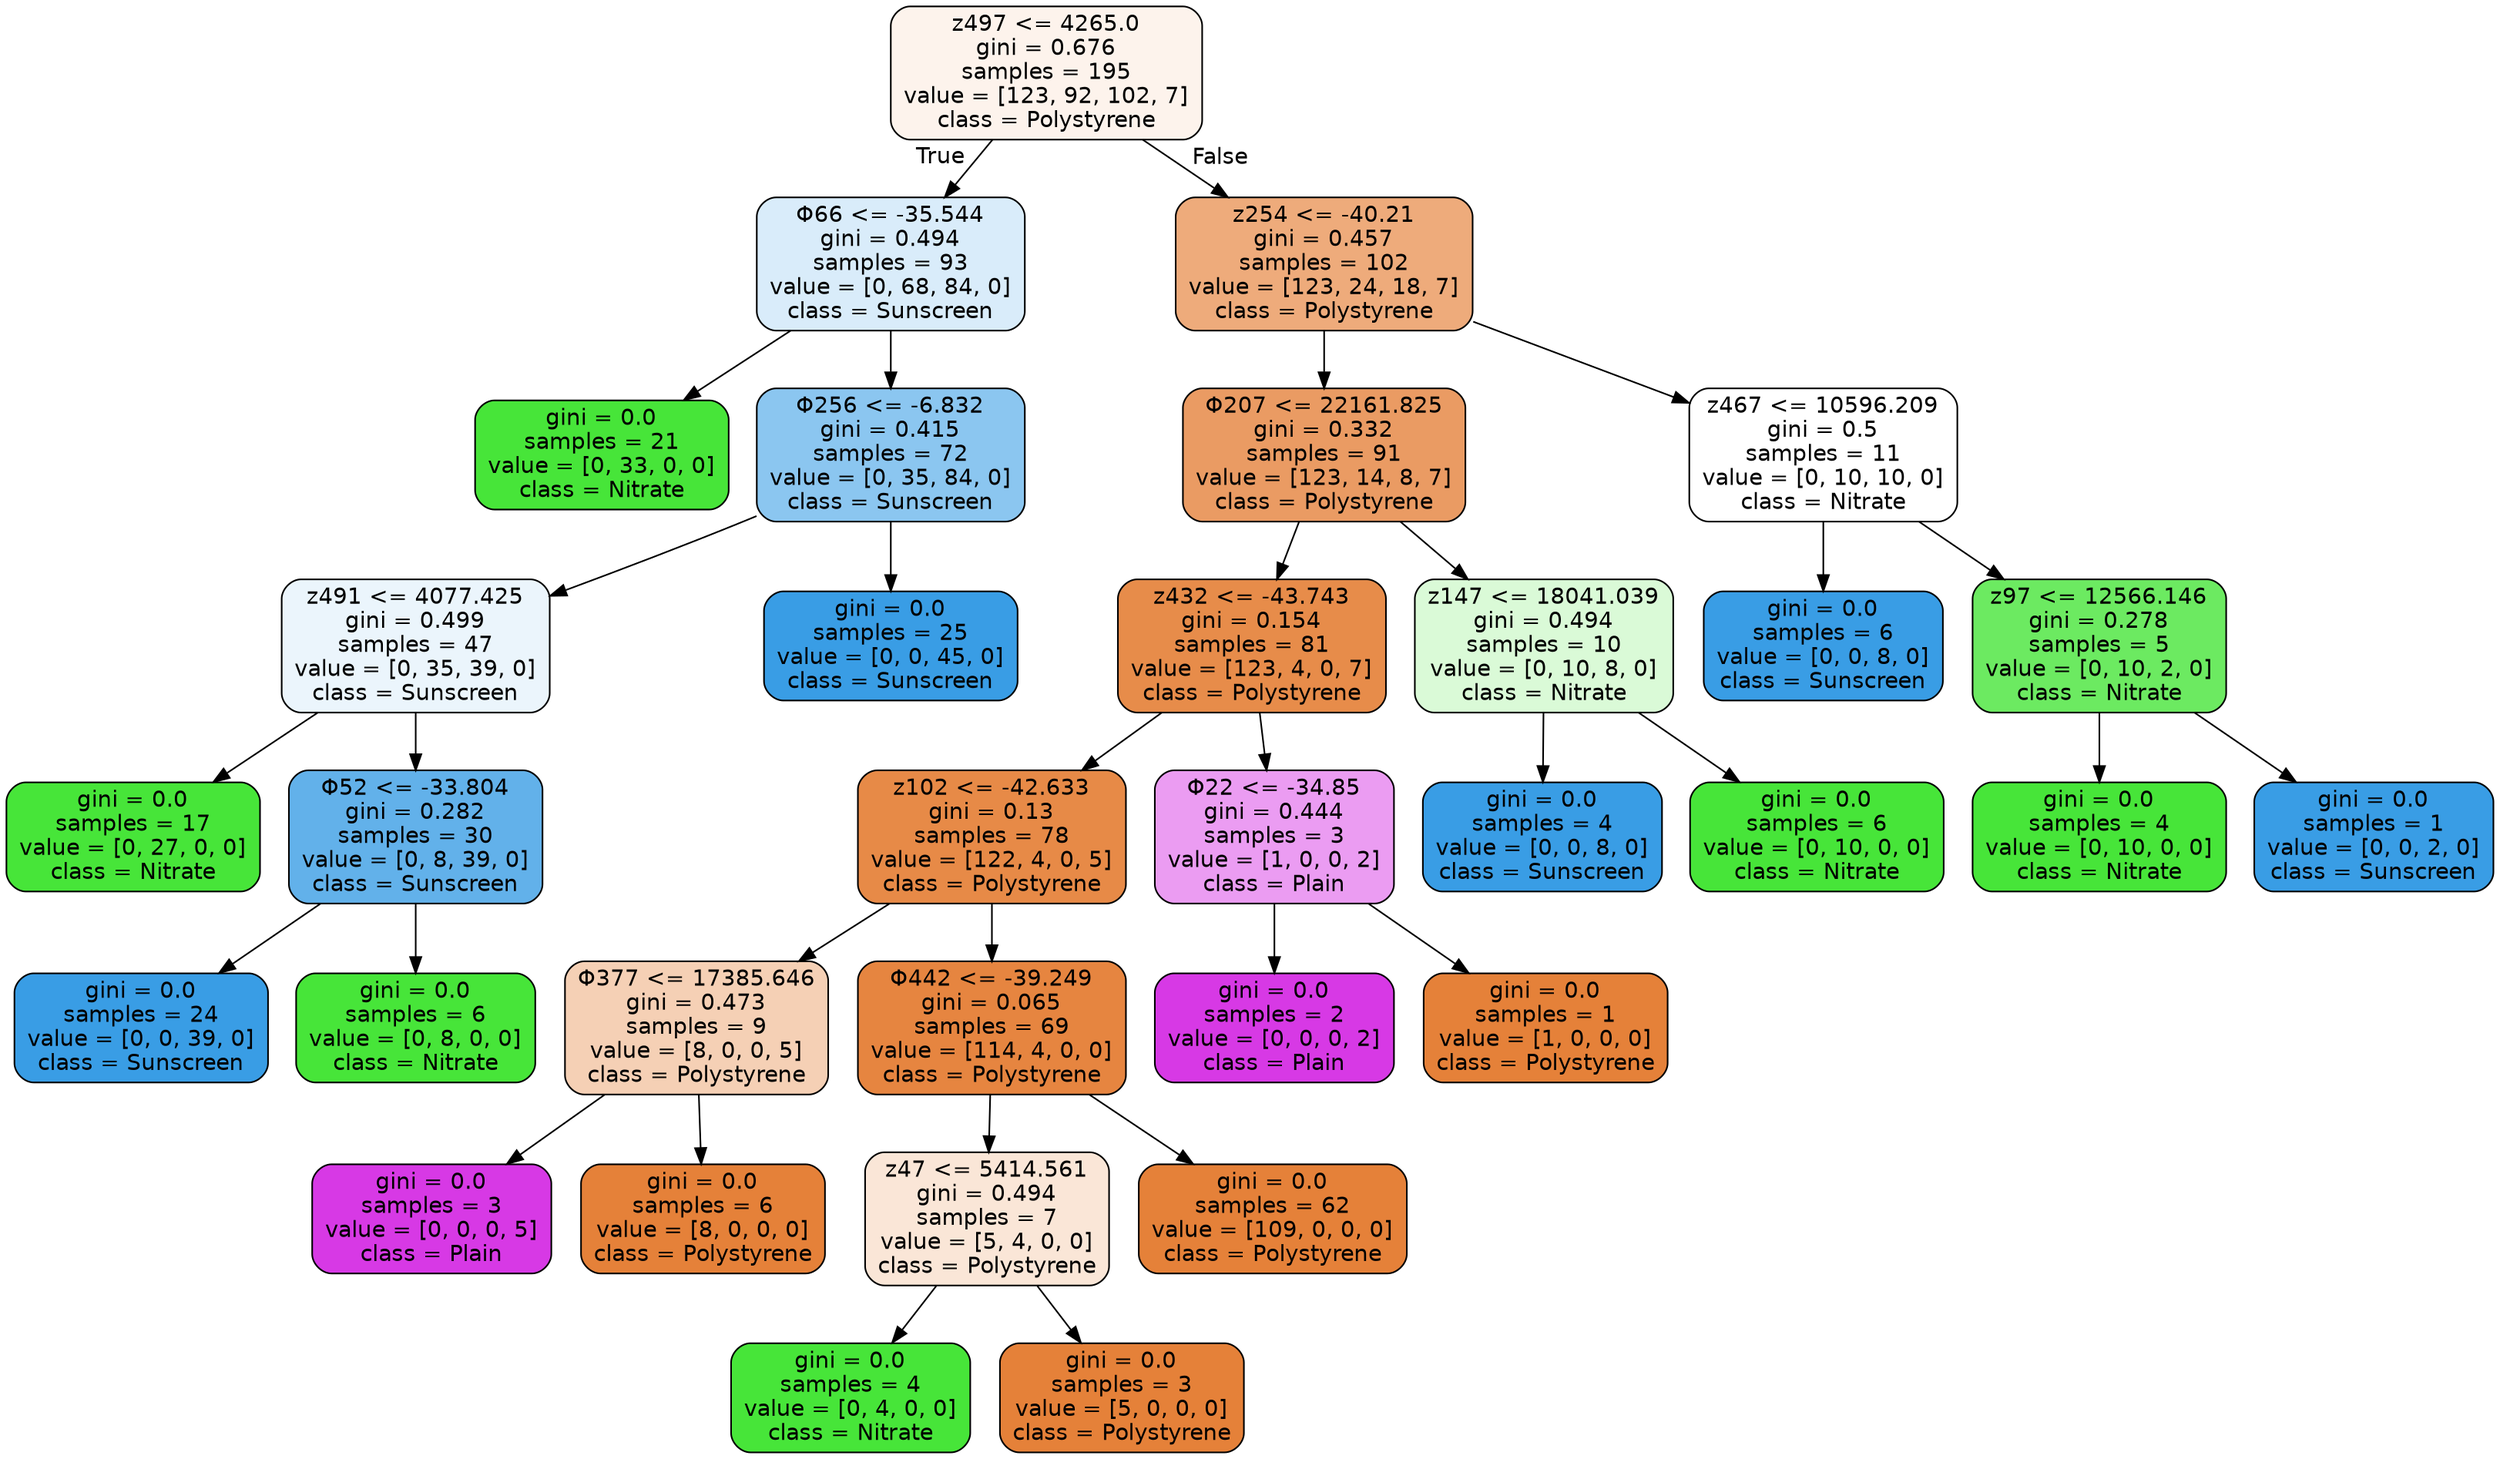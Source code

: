 digraph Tree {
node [shape=box, style="filled, rounded", color="black", fontname="helvetica"] ;
edge [fontname="helvetica"] ;
0 [label="z497 <= 4265.0\ngini = 0.676\nsamples = 195\nvalue = [123, 92, 102, 7]\nclass = Polystyrene", fillcolor="#fdf3ec"] ;
1 [label="Φ66 <= -35.544\ngini = 0.494\nsamples = 93\nvalue = [0, 68, 84, 0]\nclass = Sunscreen", fillcolor="#d9ecfa"] ;
0 -> 1 [labeldistance=2.5, labelangle=45, headlabel="True"] ;
2 [label="gini = 0.0\nsamples = 21\nvalue = [0, 33, 0, 0]\nclass = Nitrate", fillcolor="#47e539"] ;
1 -> 2 ;
3 [label="Φ256 <= -6.832\ngini = 0.415\nsamples = 72\nvalue = [0, 35, 84, 0]\nclass = Sunscreen", fillcolor="#8bc6f0"] ;
1 -> 3 ;
4 [label="z491 <= 4077.425\ngini = 0.499\nsamples = 47\nvalue = [0, 35, 39, 0]\nclass = Sunscreen", fillcolor="#ebf5fc"] ;
3 -> 4 ;
5 [label="gini = 0.0\nsamples = 17\nvalue = [0, 27, 0, 0]\nclass = Nitrate", fillcolor="#47e539"] ;
4 -> 5 ;
6 [label="Φ52 <= -33.804\ngini = 0.282\nsamples = 30\nvalue = [0, 8, 39, 0]\nclass = Sunscreen", fillcolor="#62b1ea"] ;
4 -> 6 ;
7 [label="gini = 0.0\nsamples = 24\nvalue = [0, 0, 39, 0]\nclass = Sunscreen", fillcolor="#399de5"] ;
6 -> 7 ;
8 [label="gini = 0.0\nsamples = 6\nvalue = [0, 8, 0, 0]\nclass = Nitrate", fillcolor="#47e539"] ;
6 -> 8 ;
9 [label="gini = 0.0\nsamples = 25\nvalue = [0, 0, 45, 0]\nclass = Sunscreen", fillcolor="#399de5"] ;
3 -> 9 ;
10 [label="z254 <= -40.21\ngini = 0.457\nsamples = 102\nvalue = [123, 24, 18, 7]\nclass = Polystyrene", fillcolor="#eeab7b"] ;
0 -> 10 [labeldistance=2.5, labelangle=-45, headlabel="False"] ;
11 [label="Φ207 <= 22161.825\ngini = 0.332\nsamples = 91\nvalue = [123, 14, 8, 7]\nclass = Polystyrene", fillcolor="#ea9b63"] ;
10 -> 11 ;
12 [label="z432 <= -43.743\ngini = 0.154\nsamples = 81\nvalue = [123, 4, 0, 7]\nclass = Polystyrene", fillcolor="#e78c4a"] ;
11 -> 12 ;
13 [label="z102 <= -42.633\ngini = 0.13\nsamples = 78\nvalue = [122, 4, 0, 5]\nclass = Polystyrene", fillcolor="#e78a47"] ;
12 -> 13 ;
14 [label="Φ377 <= 17385.646\ngini = 0.473\nsamples = 9\nvalue = [8, 0, 0, 5]\nclass = Polystyrene", fillcolor="#f5d0b5"] ;
13 -> 14 ;
15 [label="gini = 0.0\nsamples = 3\nvalue = [0, 0, 0, 5]\nclass = Plain", fillcolor="#d739e5"] ;
14 -> 15 ;
16 [label="gini = 0.0\nsamples = 6\nvalue = [8, 0, 0, 0]\nclass = Polystyrene", fillcolor="#e58139"] ;
14 -> 16 ;
17 [label="Φ442 <= -39.249\ngini = 0.065\nsamples = 69\nvalue = [114, 4, 0, 0]\nclass = Polystyrene", fillcolor="#e68540"] ;
13 -> 17 ;
18 [label="z47 <= 5414.561\ngini = 0.494\nsamples = 7\nvalue = [5, 4, 0, 0]\nclass = Polystyrene", fillcolor="#fae6d7"] ;
17 -> 18 ;
19 [label="gini = 0.0\nsamples = 4\nvalue = [0, 4, 0, 0]\nclass = Nitrate", fillcolor="#47e539"] ;
18 -> 19 ;
20 [label="gini = 0.0\nsamples = 3\nvalue = [5, 0, 0, 0]\nclass = Polystyrene", fillcolor="#e58139"] ;
18 -> 20 ;
21 [label="gini = 0.0\nsamples = 62\nvalue = [109, 0, 0, 0]\nclass = Polystyrene", fillcolor="#e58139"] ;
17 -> 21 ;
22 [label="Φ22 <= -34.85\ngini = 0.444\nsamples = 3\nvalue = [1, 0, 0, 2]\nclass = Plain", fillcolor="#eb9cf2"] ;
12 -> 22 ;
23 [label="gini = 0.0\nsamples = 2\nvalue = [0, 0, 0, 2]\nclass = Plain", fillcolor="#d739e5"] ;
22 -> 23 ;
24 [label="gini = 0.0\nsamples = 1\nvalue = [1, 0, 0, 0]\nclass = Polystyrene", fillcolor="#e58139"] ;
22 -> 24 ;
25 [label="z147 <= 18041.039\ngini = 0.494\nsamples = 10\nvalue = [0, 10, 8, 0]\nclass = Nitrate", fillcolor="#dafad7"] ;
11 -> 25 ;
26 [label="gini = 0.0\nsamples = 4\nvalue = [0, 0, 8, 0]\nclass = Sunscreen", fillcolor="#399de5"] ;
25 -> 26 ;
27 [label="gini = 0.0\nsamples = 6\nvalue = [0, 10, 0, 0]\nclass = Nitrate", fillcolor="#47e539"] ;
25 -> 27 ;
28 [label="z467 <= 10596.209\ngini = 0.5\nsamples = 11\nvalue = [0, 10, 10, 0]\nclass = Nitrate", fillcolor="#ffffff"] ;
10 -> 28 ;
29 [label="gini = 0.0\nsamples = 6\nvalue = [0, 0, 8, 0]\nclass = Sunscreen", fillcolor="#399de5"] ;
28 -> 29 ;
30 [label="z97 <= 12566.146\ngini = 0.278\nsamples = 5\nvalue = [0, 10, 2, 0]\nclass = Nitrate", fillcolor="#6cea61"] ;
28 -> 30 ;
31 [label="gini = 0.0\nsamples = 4\nvalue = [0, 10, 0, 0]\nclass = Nitrate", fillcolor="#47e539"] ;
30 -> 31 ;
32 [label="gini = 0.0\nsamples = 1\nvalue = [0, 0, 2, 0]\nclass = Sunscreen", fillcolor="#399de5"] ;
30 -> 32 ;
}